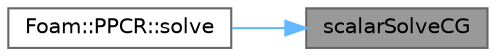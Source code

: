 digraph "scalarSolveCG"
{
 // LATEX_PDF_SIZE
  bgcolor="transparent";
  edge [fontname=Helvetica,fontsize=10,labelfontname=Helvetica,labelfontsize=10];
  node [fontname=Helvetica,fontsize=10,shape=box,height=0.2,width=0.4];
  rankdir="RL";
  Node1 [id="Node000001",label="scalarSolveCG",height=0.2,width=0.4,color="gray40", fillcolor="grey60", style="filled", fontcolor="black",tooltip=" "];
  Node1 -> Node2 [id="edge1_Node000001_Node000002",dir="back",color="steelblue1",style="solid",tooltip=" "];
  Node2 [id="Node000002",label="Foam::PPCR::solve",height=0.2,width=0.4,color="grey40", fillcolor="white", style="filled",URL="$classFoam_1_1PPCR.html#ad38597d099f9905e3f399b01af791bcb",tooltip=" "];
}
